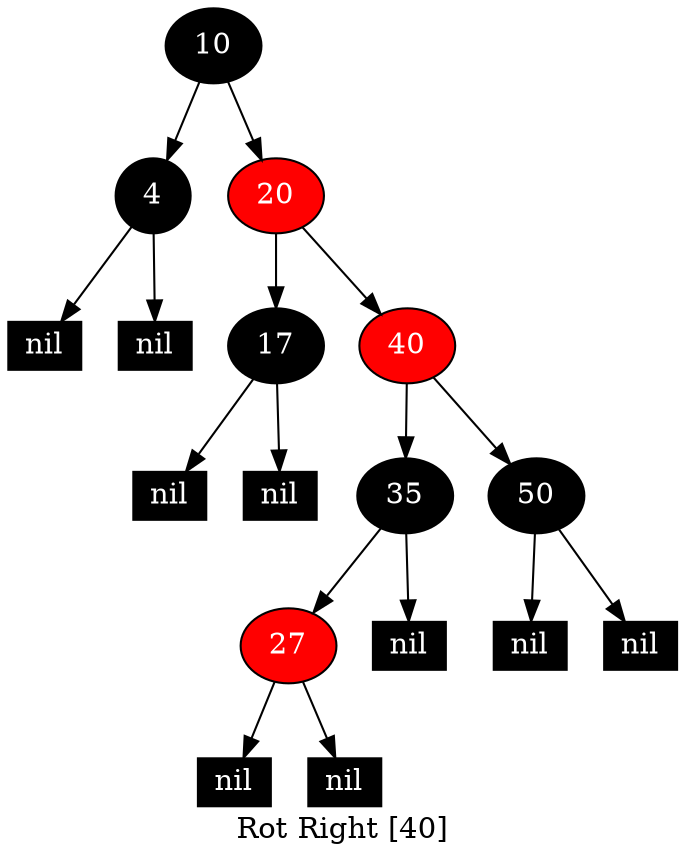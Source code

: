 digraph G {
    label="Rot Right [40]";
    node [width=0.5,fontcolor=white,style=filled];
    10 [fillcolor=black]
    10 -> 4
    10 -> 20
    4 [fillcolor=black]
    4 -> NULLl4
    NULLl4 [label="nil",width=0.3,height=0.2,shape=box,fillcolor=black]
    4 -> NULLr4
    NULLr4 [label="nil",width=0.3,height=0.2,shape=box,fillcolor=black]
    20 [fillcolor=red]
    20 -> 17
    20 -> 40
    17 [fillcolor=black]
    17 -> NULLl17
    NULLl17 [label="nil",width=0.3,height=0.2,shape=box,fillcolor=black]
    17 -> NULLr17
    NULLr17 [label="nil",width=0.3,height=0.2,shape=box,fillcolor=black]
    40 [fillcolor=red]
    40 -> 35
    40 -> 50
    35 [fillcolor=black]
    35 -> 27
    35 -> NULLr35
    NULLr35 [label="nil",width=0.3,height=0.2,shape=box,fillcolor=black]
    27 [fillcolor=red]
    27 -> NULLl27
    NULLl27 [label="nil",width=0.3,height=0.2,shape=box,fillcolor=black]
    27 -> NULLr27
    NULLr27 [label="nil",width=0.3,height=0.2,shape=box,fillcolor=black]
    50 [fillcolor=black]
    50 -> NULLl50
    NULLl50 [label="nil",width=0.3,height=0.2,shape=box,fillcolor=black]
    50 -> NULLr50
    NULLr50 [label="nil",width=0.3,height=0.2,shape=box,fillcolor=black]
}
